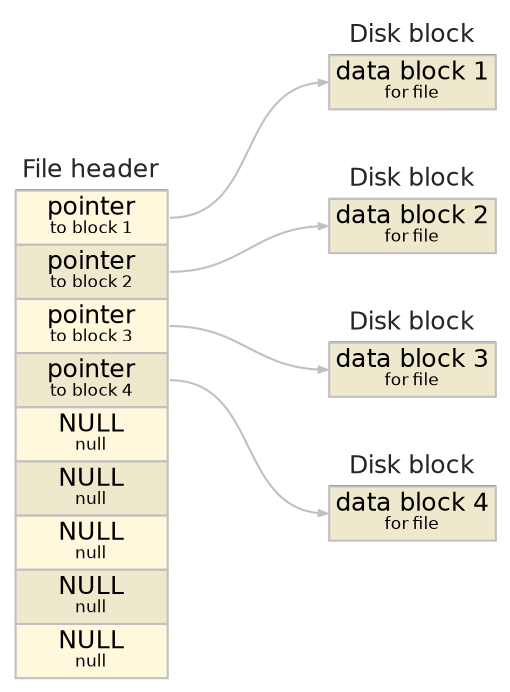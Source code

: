 digraph "memsim/graphs/diagsample4" {
	graph [fontname=x rankdir=RL ranksep=1.0]
	node [fontname=Helvetica fontsize=10 height=0.2 margin="0.04 0.04" shape=none width=0.4]
	edge [arrowsize=0.4]
	box1:pointer1 -> box2:data1 [color=grey]
	box1:pointer2 -> box3:data1 [color=grey]
	box1:pointer3 -> box4:data1 [color=grey]
	box1:pointer4 -> box5:data1 [color=grey]
	subgraph left {
		box1 [label=<<table border="0.1" cellborder="1" cellspacing="0"><TR><TD sides="b"><font face="helvetica" color="grey15" point-size="12">File header</font></TD></TR><tr><td align="text" color="grey" bgcolor="cornsilk" height="10" width="60" port="pointer1"><font point-size="12">pointer</font><br></br><font point-size="8">to block 1</font></td></tr><tr><td align="text" color="grey" bgcolor="cornsilk2" height="10" width="60" port="pointer2"><font point-size="12">pointer</font><br></br><font point-size="8">to block 2</font></td></tr><tr><td align="text" color="grey" bgcolor="cornsilk" height="10" width="60" port="pointer3"><font point-size="12">pointer</font><br></br><font point-size="8">to block 3</font></td></tr><tr><td align="text" color="grey" bgcolor="cornsilk2" height="10" width="60" port="pointer4"><font point-size="12">pointer</font><br></br><font point-size="8">to block 4</font></td></tr><tr><td align="text" color="grey" bgcolor="cornsilk" height="10" width="60" port="null1"><font point-size="12">NULL</font><br></br><font point-size="8">null</font></td></tr><tr><td align="text" color="grey" bgcolor="cornsilk2" height="10" width="60" port="null2"><font point-size="12">NULL</font><br></br><font point-size="8">null</font></td></tr><tr><td align="text" color="grey" bgcolor="cornsilk" height="10" width="60" port="null3"><font point-size="12">NULL</font><br></br><font point-size="8">null</font></td></tr><tr><td align="text" color="grey" bgcolor="cornsilk2" height="10" width="60" port="null4"><font point-size="12">NULL</font><br></br><font point-size="8">null</font></td></tr><tr><td align="text" color="grey" bgcolor="cornsilk" height="10" width="60" port="null5"><font point-size="12">NULL</font><br></br><font point-size="8">null</font></td></tr></table>>]
		rank=sink
	}
	subgraph right {
		box2 [label=<<table border="0.1" cellborder="1" cellspacing="0"><TR><TD sides="b"><font face="helvetica" color="grey15" point-size="12">Disk block</font></TD></TR><tr><td align="text" color="grey" bgcolor="cornsilk2" height="10" width="60" port="data1"><font point-size="12">data block 1</font><br></br><font point-size="8">for file</font></td></tr></table>>]
		box3 [label=<<table border="0.1" cellborder="1" cellspacing="0"><TR><TD sides="b"><font face="helvetica" color="grey15" point-size="12">Disk block</font></TD></TR><tr><td align="text" color="grey" bgcolor="cornsilk2" height="10" width="60" port="data1"><font point-size="12">data block 2</font><br></br><font point-size="8">for file</font></td></tr></table>>]
		box4 [label=<<table border="0.1" cellborder="1" cellspacing="0"><TR><TD sides="b"><font face="helvetica" color="grey15" point-size="12">Disk block</font></TD></TR><tr><td align="text" color="grey" bgcolor="cornsilk2" height="10" width="60" port="data1"><font point-size="12">data block 3</font><br></br><font point-size="8">for file</font></td></tr></table>>]
		box5 [label=<<table border="0.1" cellborder="1" cellspacing="0"><TR><TD sides="b"><font face="helvetica" color="grey15" point-size="12">Disk block</font></TD></TR><tr><td align="text" color="grey" bgcolor="cornsilk2" height="10" width="60" port="data1"><font point-size="12">data block 4</font><br></br><font point-size="8">for file</font></td></tr></table>>]
		rank=source
	}
}
